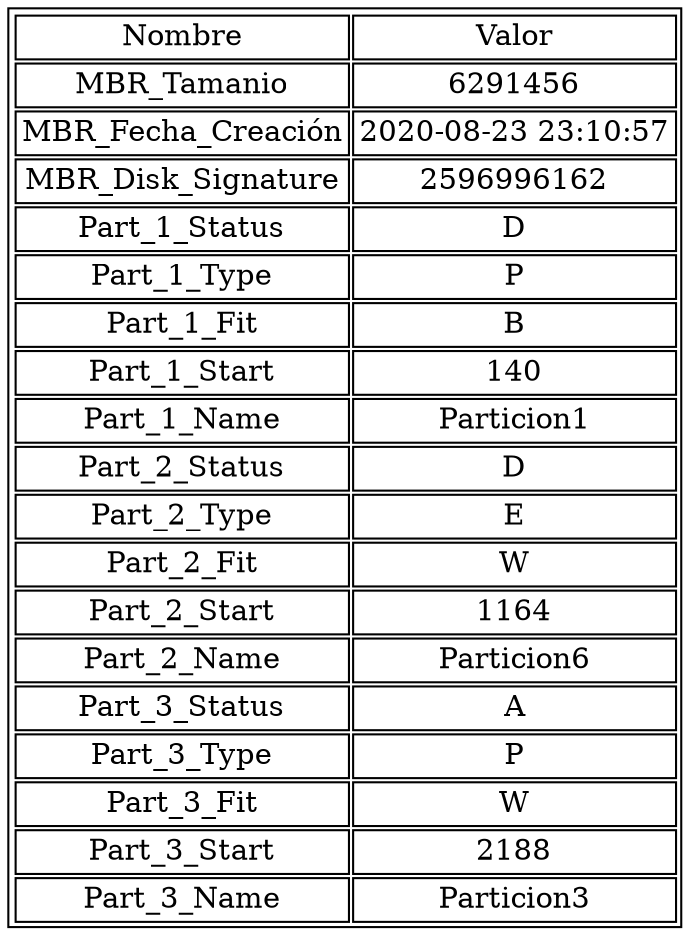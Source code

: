 digraph H {
 node [ shape=plain] 
 table [ label = <
  <table border='1' cellborder='1'>
   <tr><td>Nombre</td><td>Valor</td></tr>
   <tr><td>MBR_Tamanio</td><td>6291456</td></tr>
   <tr><td>MBR_Fecha_Creación</td><td>2020-08-23 23:10:57</td></tr>
   <tr><td>MBR_Disk_Signature</td><td>2596996162</td></tr>
   <tr><td>Part_1_Status</td><td>D</td></tr>
   <tr><td>Part_1_Type</td><td>P</td></tr>
   <tr><td>Part_1_Fit</td><td>B</td></tr>
   <tr><td>Part_1_Start</td><td>140</td></tr>
   <tr><td>Part_1_Name</td><td>Particion1</td></tr>
   <tr><td>Part_2_Status</td><td>D</td></tr>
   <tr><td>Part_2_Type</td><td>E</td></tr>
   <tr><td>Part_2_Fit</td><td>W</td></tr>
   <tr><td>Part_2_Start</td><td>1164</td></tr>
   <tr><td>Part_2_Name</td><td>Particion6</td></tr>
   <tr><td>Part_3_Status</td><td>A</td></tr>
   <tr><td>Part_3_Type</td><td>P</td></tr>
   <tr><td>Part_3_Fit</td><td>W</td></tr>
   <tr><td>Part_3_Start</td><td>2188</td></tr>
   <tr><td>Part_3_Name</td><td>Particion3</td></tr>
  </table>
 > ]
}